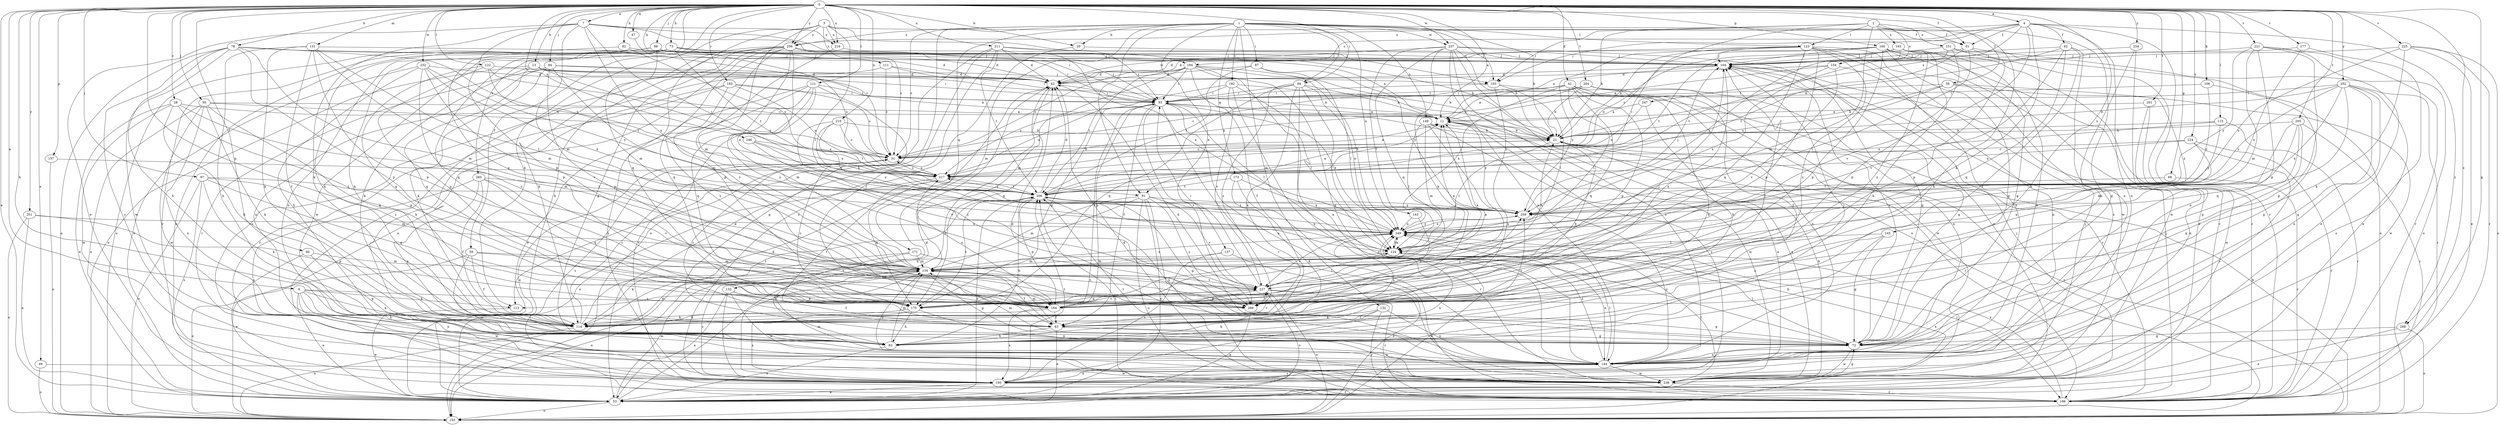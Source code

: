 strict digraph  {
0;
1;
2;
3;
4;
6;
7;
11;
13;
20;
21;
28;
31;
41;
42;
47;
49;
53;
56;
59;
60;
61;
62;
63;
68;
72;
73;
78;
82;
83;
84;
87;
91;
93;
94;
95;
97;
98;
103;
104;
106;
111;
113;
114;
115;
121;
122;
123;
124;
131;
132;
133;
134;
137;
143;
144;
145;
149;
151;
154;
155;
157;
160;
164;
171;
173;
175;
177;
183;
186;
192;
193;
194;
195;
201;
204;
205;
206;
210;
211;
216;
217;
221;
224;
225;
227;
232;
237;
238;
246;
247;
249;
251;
252;
254;
256;
259;
260;
268;
269;
0 -> 4  [label=a];
0 -> 6  [label=a];
0 -> 7  [label=a];
0 -> 11  [label=a];
0 -> 13  [label=b];
0 -> 20  [label=b];
0 -> 28  [label=c];
0 -> 41  [label=d];
0 -> 47  [label=e];
0 -> 49  [label=e];
0 -> 53  [label=e];
0 -> 56  [label=f];
0 -> 59  [label=f];
0 -> 60  [label=f];
0 -> 61  [label=f];
0 -> 68  [label=g];
0 -> 72  [label=g];
0 -> 73  [label=h];
0 -> 78  [label=h];
0 -> 82  [label=h];
0 -> 83  [label=h];
0 -> 84  [label=i];
0 -> 94  [label=j];
0 -> 95  [label=j];
0 -> 97  [label=j];
0 -> 98  [label=j];
0 -> 106  [label=k];
0 -> 111  [label=k];
0 -> 115  [label=l];
0 -> 121  [label=l];
0 -> 122  [label=l];
0 -> 131  [label=m];
0 -> 145  [label=o];
0 -> 157  [label=p];
0 -> 160  [label=p];
0 -> 164  [label=p];
0 -> 177  [label=r];
0 -> 183  [label=r];
0 -> 201  [label=t];
0 -> 204  [label=t];
0 -> 205  [label=t];
0 -> 210  [label=u];
0 -> 211  [label=u];
0 -> 216  [label=u];
0 -> 221  [label=v];
0 -> 224  [label=v];
0 -> 225  [label=v];
0 -> 232  [label=w];
0 -> 237  [label=w];
0 -> 246  [label=x];
0 -> 251  [label=y];
0 -> 252  [label=y];
0 -> 254  [label=y];
0 -> 256  [label=y];
0 -> 260  [label=z];
0 -> 268  [label=z];
1 -> 20  [label=b];
1 -> 21  [label=b];
1 -> 31  [label=c];
1 -> 61  [label=f];
1 -> 84  [label=i];
1 -> 87  [label=i];
1 -> 91  [label=i];
1 -> 103  [label=j];
1 -> 113  [label=k];
1 -> 123  [label=l];
1 -> 132  [label=m];
1 -> 133  [label=m];
1 -> 137  [label=n];
1 -> 143  [label=n];
1 -> 149  [label=o];
1 -> 171  [label=q];
1 -> 173  [label=q];
1 -> 192  [label=s];
1 -> 237  [label=w];
1 -> 256  [label=y];
2 -> 21  [label=b];
2 -> 83  [label=h];
2 -> 91  [label=i];
2 -> 103  [label=j];
2 -> 123  [label=l];
2 -> 134  [label=m];
2 -> 144  [label=n];
2 -> 151  [label=o];
2 -> 154  [label=o];
2 -> 193  [label=s];
3 -> 31  [label=c];
3 -> 61  [label=f];
3 -> 103  [label=j];
3 -> 113  [label=k];
3 -> 124  [label=l];
3 -> 134  [label=m];
3 -> 175  [label=q];
3 -> 216  [label=u];
3 -> 256  [label=y];
4 -> 61  [label=f];
4 -> 62  [label=f];
4 -> 103  [label=j];
4 -> 113  [label=k];
4 -> 144  [label=n];
4 -> 186  [label=r];
4 -> 194  [label=s];
4 -> 227  [label=v];
4 -> 247  [label=x];
4 -> 256  [label=y];
4 -> 268  [label=z];
6 -> 53  [label=e];
6 -> 83  [label=h];
6 -> 113  [label=k];
6 -> 114  [label=k];
6 -> 144  [label=n];
6 -> 238  [label=w];
6 -> 269  [label=z];
7 -> 53  [label=e];
7 -> 91  [label=i];
7 -> 93  [label=i];
7 -> 114  [label=k];
7 -> 134  [label=m];
7 -> 164  [label=p];
7 -> 194  [label=s];
7 -> 216  [label=u];
7 -> 249  [label=x];
11 -> 21  [label=b];
11 -> 93  [label=i];
11 -> 195  [label=s];
11 -> 259  [label=y];
13 -> 21  [label=b];
13 -> 93  [label=i];
13 -> 103  [label=j];
13 -> 114  [label=k];
13 -> 155  [label=o];
13 -> 175  [label=q];
13 -> 217  [label=u];
20 -> 104  [label=j];
20 -> 195  [label=s];
21 -> 31  [label=c];
21 -> 124  [label=l];
21 -> 155  [label=o];
21 -> 186  [label=r];
28 -> 11  [label=a];
28 -> 53  [label=e];
28 -> 114  [label=k];
28 -> 134  [label=m];
28 -> 164  [label=p];
28 -> 238  [label=w];
31 -> 11  [label=a];
31 -> 21  [label=b];
31 -> 53  [label=e];
31 -> 195  [label=s];
31 -> 217  [label=u];
41 -> 11  [label=a];
41 -> 83  [label=h];
41 -> 93  [label=i];
41 -> 124  [label=l];
41 -> 144  [label=n];
41 -> 164  [label=p];
41 -> 175  [label=q];
41 -> 238  [label=w];
41 -> 249  [label=x];
42 -> 93  [label=i];
42 -> 175  [label=q];
47 -> 31  [label=c];
49 -> 155  [label=o];
49 -> 238  [label=w];
53 -> 42  [label=d];
53 -> 104  [label=j];
53 -> 134  [label=m];
53 -> 155  [label=o];
53 -> 227  [label=v];
56 -> 21  [label=b];
56 -> 93  [label=i];
56 -> 217  [label=u];
56 -> 238  [label=w];
56 -> 249  [label=x];
59 -> 63  [label=f];
59 -> 134  [label=m];
59 -> 155  [label=o];
59 -> 227  [label=v];
59 -> 238  [label=w];
60 -> 53  [label=e];
60 -> 72  [label=g];
60 -> 134  [label=m];
61 -> 104  [label=j];
61 -> 124  [label=l];
61 -> 155  [label=o];
61 -> 164  [label=p];
61 -> 206  [label=t];
62 -> 21  [label=b];
62 -> 63  [label=f];
62 -> 72  [label=g];
62 -> 104  [label=j];
62 -> 175  [label=q];
62 -> 227  [label=v];
63 -> 31  [label=c];
63 -> 53  [label=e];
63 -> 72  [label=g];
63 -> 83  [label=h];
63 -> 104  [label=j];
63 -> 134  [label=m];
63 -> 227  [label=v];
63 -> 238  [label=w];
63 -> 249  [label=x];
63 -> 259  [label=y];
68 -> 186  [label=r];
68 -> 206  [label=t];
72 -> 42  [label=d];
72 -> 104  [label=j];
72 -> 124  [label=l];
72 -> 134  [label=m];
72 -> 144  [label=n];
72 -> 238  [label=w];
73 -> 21  [label=b];
73 -> 53  [label=e];
73 -> 104  [label=j];
73 -> 114  [label=k];
73 -> 144  [label=n];
73 -> 175  [label=q];
73 -> 206  [label=t];
73 -> 217  [label=u];
73 -> 238  [label=w];
78 -> 42  [label=d];
78 -> 83  [label=h];
78 -> 104  [label=j];
78 -> 134  [label=m];
78 -> 155  [label=o];
78 -> 164  [label=p];
78 -> 195  [label=s];
78 -> 217  [label=u];
78 -> 238  [label=w];
82 -> 104  [label=j];
82 -> 164  [label=p];
82 -> 217  [label=u];
83 -> 53  [label=e];
83 -> 104  [label=j];
83 -> 134  [label=m];
84 -> 11  [label=a];
84 -> 93  [label=i];
84 -> 114  [label=k];
84 -> 124  [label=l];
84 -> 155  [label=o];
84 -> 175  [label=q];
84 -> 249  [label=x];
84 -> 269  [label=z];
87 -> 42  [label=d];
87 -> 124  [label=l];
87 -> 206  [label=t];
87 -> 259  [label=y];
91 -> 53  [label=e];
91 -> 114  [label=k];
91 -> 134  [label=m];
91 -> 155  [label=o];
91 -> 186  [label=r];
91 -> 227  [label=v];
91 -> 259  [label=y];
91 -> 269  [label=z];
93 -> 11  [label=a];
93 -> 63  [label=f];
93 -> 124  [label=l];
93 -> 144  [label=n];
93 -> 164  [label=p];
93 -> 175  [label=q];
93 -> 186  [label=r];
93 -> 217  [label=u];
93 -> 249  [label=x];
93 -> 269  [label=z];
94 -> 21  [label=b];
94 -> 42  [label=d];
94 -> 114  [label=k];
94 -> 134  [label=m];
94 -> 144  [label=n];
94 -> 164  [label=p];
94 -> 186  [label=r];
95 -> 11  [label=a];
95 -> 31  [label=c];
95 -> 53  [label=e];
95 -> 114  [label=k];
95 -> 144  [label=n];
95 -> 175  [label=q];
95 -> 238  [label=w];
97 -> 114  [label=k];
97 -> 134  [label=m];
97 -> 155  [label=o];
97 -> 175  [label=q];
97 -> 195  [label=s];
97 -> 206  [label=t];
98 -> 11  [label=a];
98 -> 42  [label=d];
98 -> 93  [label=i];
98 -> 104  [label=j];
98 -> 114  [label=k];
98 -> 134  [label=m];
98 -> 155  [label=o];
98 -> 186  [label=r];
103 -> 93  [label=i];
103 -> 124  [label=l];
103 -> 186  [label=r];
103 -> 259  [label=y];
104 -> 42  [label=d];
104 -> 72  [label=g];
104 -> 259  [label=y];
104 -> 269  [label=z];
106 -> 72  [label=g];
106 -> 93  [label=i];
106 -> 259  [label=y];
111 -> 31  [label=c];
111 -> 42  [label=d];
111 -> 93  [label=i];
111 -> 195  [label=s];
113 -> 53  [label=e];
114 -> 31  [label=c];
114 -> 134  [label=m];
114 -> 155  [label=o];
114 -> 206  [label=t];
115 -> 21  [label=b];
115 -> 186  [label=r];
115 -> 217  [label=u];
115 -> 259  [label=y];
121 -> 53  [label=e];
121 -> 72  [label=g];
121 -> 93  [label=i];
121 -> 134  [label=m];
121 -> 175  [label=q];
121 -> 186  [label=r];
121 -> 195  [label=s];
122 -> 31  [label=c];
122 -> 42  [label=d];
122 -> 164  [label=p];
122 -> 175  [label=q];
122 -> 206  [label=t];
123 -> 11  [label=a];
123 -> 21  [label=b];
123 -> 42  [label=d];
123 -> 104  [label=j];
123 -> 144  [label=n];
123 -> 164  [label=p];
123 -> 175  [label=q];
123 -> 195  [label=s];
123 -> 238  [label=w];
123 -> 269  [label=z];
124 -> 134  [label=m];
124 -> 144  [label=n];
124 -> 249  [label=x];
131 -> 63  [label=f];
131 -> 83  [label=h];
131 -> 104  [label=j];
131 -> 114  [label=k];
131 -> 124  [label=l];
131 -> 134  [label=m];
131 -> 164  [label=p];
132 -> 63  [label=f];
132 -> 83  [label=h];
132 -> 114  [label=k];
132 -> 144  [label=n];
132 -> 186  [label=r];
133 -> 53  [label=e];
133 -> 63  [label=f];
133 -> 164  [label=p];
133 -> 195  [label=s];
133 -> 238  [label=w];
134 -> 11  [label=a];
134 -> 21  [label=b];
134 -> 63  [label=f];
134 -> 72  [label=g];
134 -> 144  [label=n];
134 -> 155  [label=o];
134 -> 195  [label=s];
134 -> 227  [label=v];
134 -> 249  [label=x];
137 -> 134  [label=m];
137 -> 155  [label=o];
137 -> 195  [label=s];
143 -> 249  [label=x];
143 -> 269  [label=z];
144 -> 42  [label=d];
144 -> 124  [label=l];
144 -> 195  [label=s];
144 -> 238  [label=w];
144 -> 249  [label=x];
144 -> 259  [label=y];
145 -> 72  [label=g];
145 -> 83  [label=h];
145 -> 124  [label=l];
145 -> 269  [label=z];
149 -> 21  [label=b];
149 -> 114  [label=k];
149 -> 124  [label=l];
149 -> 134  [label=m];
149 -> 238  [label=w];
151 -> 104  [label=j];
151 -> 155  [label=o];
151 -> 164  [label=p];
151 -> 186  [label=r];
151 -> 206  [label=t];
154 -> 11  [label=a];
154 -> 42  [label=d];
154 -> 144  [label=n];
154 -> 227  [label=v];
154 -> 249  [label=x];
155 -> 21  [label=b];
155 -> 42  [label=d];
155 -> 249  [label=x];
157 -> 155  [label=o];
157 -> 217  [label=u];
160 -> 42  [label=d];
160 -> 53  [label=e];
160 -> 72  [label=g];
160 -> 104  [label=j];
160 -> 164  [label=p];
160 -> 186  [label=r];
160 -> 217  [label=u];
160 -> 238  [label=w];
164 -> 63  [label=f];
164 -> 93  [label=i];
164 -> 104  [label=j];
164 -> 114  [label=k];
164 -> 195  [label=s];
164 -> 217  [label=u];
164 -> 227  [label=v];
171 -> 83  [label=h];
171 -> 114  [label=k];
171 -> 134  [label=m];
171 -> 269  [label=z];
173 -> 83  [label=h];
173 -> 186  [label=r];
173 -> 206  [label=t];
173 -> 249  [label=x];
175 -> 11  [label=a];
175 -> 31  [label=c];
175 -> 83  [label=h];
175 -> 114  [label=k];
175 -> 144  [label=n];
175 -> 195  [label=s];
175 -> 206  [label=t];
175 -> 259  [label=y];
177 -> 53  [label=e];
177 -> 104  [label=j];
177 -> 249  [label=x];
183 -> 31  [label=c];
183 -> 83  [label=h];
183 -> 93  [label=i];
183 -> 186  [label=r];
183 -> 217  [label=u];
183 -> 269  [label=z];
186 -> 42  [label=d];
186 -> 104  [label=j];
186 -> 206  [label=t];
186 -> 249  [label=x];
192 -> 21  [label=b];
192 -> 93  [label=i];
192 -> 124  [label=l];
192 -> 144  [label=n];
192 -> 217  [label=u];
192 -> 227  [label=v];
193 -> 31  [label=c];
193 -> 72  [label=g];
193 -> 83  [label=h];
193 -> 104  [label=j];
193 -> 144  [label=n];
193 -> 206  [label=t];
193 -> 259  [label=y];
193 -> 269  [label=z];
194 -> 21  [label=b];
194 -> 31  [label=c];
194 -> 42  [label=d];
194 -> 63  [label=f];
194 -> 72  [label=g];
194 -> 93  [label=i];
194 -> 134  [label=m];
194 -> 144  [label=n];
194 -> 206  [label=t];
194 -> 249  [label=x];
195 -> 11  [label=a];
195 -> 42  [label=d];
195 -> 53  [label=e];
195 -> 144  [label=n];
195 -> 186  [label=r];
195 -> 206  [label=t];
195 -> 249  [label=x];
201 -> 11  [label=a];
201 -> 144  [label=n];
201 -> 238  [label=w];
204 -> 21  [label=b];
204 -> 31  [label=c];
204 -> 63  [label=f];
204 -> 72  [label=g];
204 -> 93  [label=i];
204 -> 144  [label=n];
204 -> 217  [label=u];
205 -> 21  [label=b];
205 -> 72  [label=g];
205 -> 134  [label=m];
205 -> 164  [label=p];
205 -> 175  [label=q];
205 -> 186  [label=r];
206 -> 11  [label=a];
206 -> 42  [label=d];
206 -> 53  [label=e];
206 -> 72  [label=g];
206 -> 83  [label=h];
206 -> 144  [label=n];
206 -> 164  [label=p];
206 -> 217  [label=u];
206 -> 259  [label=y];
210 -> 21  [label=b];
210 -> 31  [label=c];
210 -> 206  [label=t];
210 -> 259  [label=y];
210 -> 269  [label=z];
211 -> 42  [label=d];
211 -> 53  [label=e];
211 -> 63  [label=f];
211 -> 93  [label=i];
211 -> 104  [label=j];
211 -> 155  [label=o];
211 -> 206  [label=t];
211 -> 249  [label=x];
216 -> 104  [label=j];
216 -> 269  [label=z];
217 -> 31  [label=c];
217 -> 53  [label=e];
217 -> 63  [label=f];
217 -> 175  [label=q];
217 -> 206  [label=t];
221 -> 53  [label=e];
221 -> 72  [label=g];
221 -> 104  [label=j];
221 -> 134  [label=m];
221 -> 164  [label=p];
221 -> 186  [label=r];
221 -> 259  [label=y];
224 -> 31  [label=c];
224 -> 186  [label=r];
224 -> 195  [label=s];
224 -> 217  [label=u];
224 -> 249  [label=x];
225 -> 53  [label=e];
225 -> 104  [label=j];
225 -> 114  [label=k];
225 -> 155  [label=o];
225 -> 186  [label=r];
225 -> 259  [label=y];
227 -> 11  [label=a];
227 -> 93  [label=i];
227 -> 124  [label=l];
227 -> 155  [label=o];
227 -> 164  [label=p];
227 -> 175  [label=q];
227 -> 186  [label=r];
227 -> 238  [label=w];
227 -> 269  [label=z];
232 -> 42  [label=d];
232 -> 53  [label=e];
232 -> 83  [label=h];
232 -> 227  [label=v];
232 -> 249  [label=x];
232 -> 259  [label=y];
232 -> 269  [label=z];
237 -> 21  [label=b];
237 -> 42  [label=d];
237 -> 53  [label=e];
237 -> 104  [label=j];
237 -> 114  [label=k];
237 -> 124  [label=l];
237 -> 144  [label=n];
237 -> 155  [label=o];
237 -> 175  [label=q];
237 -> 195  [label=s];
238 -> 11  [label=a];
238 -> 21  [label=b];
238 -> 72  [label=g];
238 -> 104  [label=j];
238 -> 124  [label=l];
238 -> 134  [label=m];
238 -> 186  [label=r];
238 -> 206  [label=t];
246 -> 31  [label=c];
246 -> 217  [label=u];
246 -> 227  [label=v];
246 -> 259  [label=y];
247 -> 11  [label=a];
247 -> 114  [label=k];
247 -> 217  [label=u];
249 -> 124  [label=l];
249 -> 186  [label=r];
249 -> 227  [label=v];
249 -> 259  [label=y];
251 -> 53  [label=e];
251 -> 155  [label=o];
251 -> 164  [label=p];
251 -> 249  [label=x];
252 -> 21  [label=b];
252 -> 72  [label=g];
252 -> 93  [label=i];
252 -> 144  [label=n];
252 -> 175  [label=q];
252 -> 186  [label=r];
252 -> 195  [label=s];
252 -> 249  [label=x];
252 -> 259  [label=y];
254 -> 83  [label=h];
254 -> 104  [label=j];
254 -> 144  [label=n];
256 -> 72  [label=g];
256 -> 83  [label=h];
256 -> 93  [label=i];
256 -> 104  [label=j];
256 -> 114  [label=k];
256 -> 155  [label=o];
256 -> 164  [label=p];
256 -> 175  [label=q];
256 -> 195  [label=s];
256 -> 249  [label=x];
256 -> 269  [label=z];
259 -> 104  [label=j];
259 -> 206  [label=t];
259 -> 249  [label=x];
260 -> 63  [label=f];
260 -> 72  [label=g];
260 -> 175  [label=q];
260 -> 195  [label=s];
260 -> 206  [label=t];
260 -> 227  [label=v];
268 -> 53  [label=e];
268 -> 72  [label=g];
268 -> 155  [label=o];
269 -> 21  [label=b];
269 -> 53  [label=e];
269 -> 72  [label=g];
}

